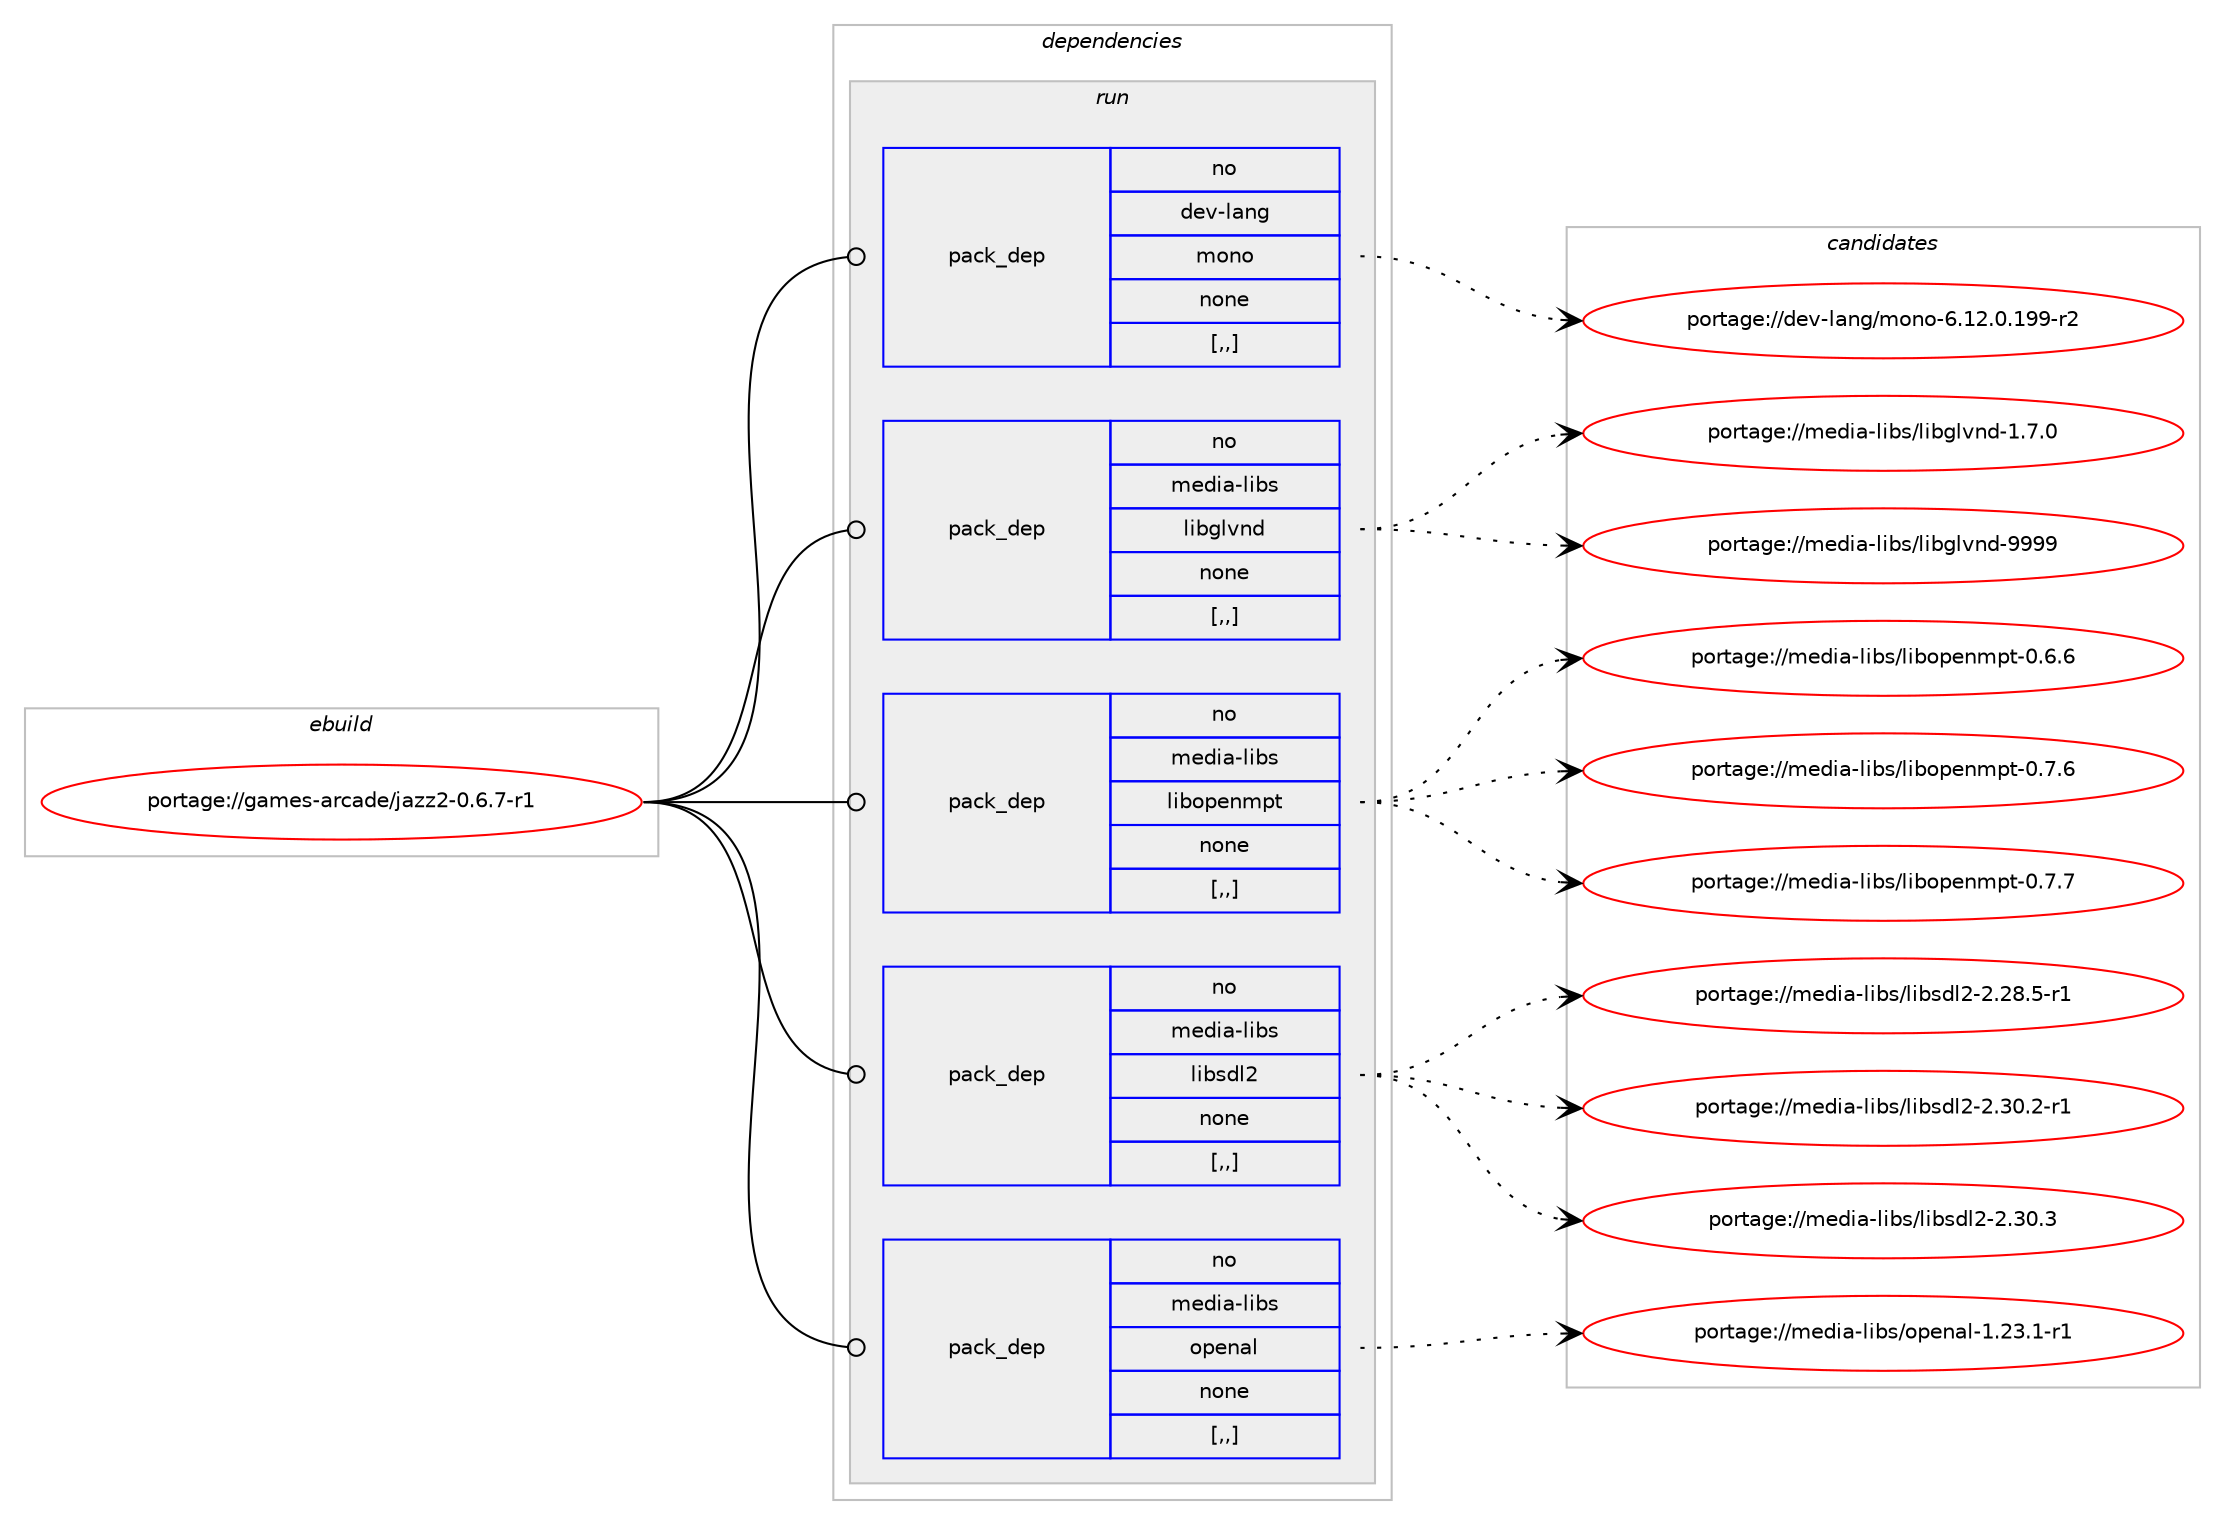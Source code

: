 digraph prolog {

# *************
# Graph options
# *************

newrank=true;
concentrate=true;
compound=true;
graph [rankdir=LR,fontname=Helvetica,fontsize=10,ranksep=1.5];#, ranksep=2.5, nodesep=0.2];
edge  [arrowhead=vee];
node  [fontname=Helvetica,fontsize=10];

# **********
# The ebuild
# **********

subgraph cluster_leftcol {
color=gray;
rank=same;
label=<<i>ebuild</i>>;
id [label="portage://games-arcade/jazz2-0.6.7-r1", color=red, width=4, href="../games-arcade/jazz2-0.6.7-r1.svg"];
}

# ****************
# The dependencies
# ****************

subgraph cluster_midcol {
color=gray;
label=<<i>dependencies</i>>;
subgraph cluster_compile {
fillcolor="#eeeeee";
style=filled;
label=<<i>compile</i>>;
}
subgraph cluster_compileandrun {
fillcolor="#eeeeee";
style=filled;
label=<<i>compile and run</i>>;
}
subgraph cluster_run {
fillcolor="#eeeeee";
style=filled;
label=<<i>run</i>>;
subgraph pack157534 {
dependency220470 [label=<<TABLE BORDER="0" CELLBORDER="1" CELLSPACING="0" CELLPADDING="4" WIDTH="220"><TR><TD ROWSPAN="6" CELLPADDING="30">pack_dep</TD></TR><TR><TD WIDTH="110">no</TD></TR><TR><TD>dev-lang</TD></TR><TR><TD>mono</TD></TR><TR><TD>none</TD></TR><TR><TD>[,,]</TD></TR></TABLE>>, shape=none, color=blue];
}
id:e -> dependency220470:w [weight=20,style="solid",arrowhead="odot"];
subgraph pack157535 {
dependency220471 [label=<<TABLE BORDER="0" CELLBORDER="1" CELLSPACING="0" CELLPADDING="4" WIDTH="220"><TR><TD ROWSPAN="6" CELLPADDING="30">pack_dep</TD></TR><TR><TD WIDTH="110">no</TD></TR><TR><TD>media-libs</TD></TR><TR><TD>libglvnd</TD></TR><TR><TD>none</TD></TR><TR><TD>[,,]</TD></TR></TABLE>>, shape=none, color=blue];
}
id:e -> dependency220471:w [weight=20,style="solid",arrowhead="odot"];
subgraph pack157536 {
dependency220472 [label=<<TABLE BORDER="0" CELLBORDER="1" CELLSPACING="0" CELLPADDING="4" WIDTH="220"><TR><TD ROWSPAN="6" CELLPADDING="30">pack_dep</TD></TR><TR><TD WIDTH="110">no</TD></TR><TR><TD>media-libs</TD></TR><TR><TD>libopenmpt</TD></TR><TR><TD>none</TD></TR><TR><TD>[,,]</TD></TR></TABLE>>, shape=none, color=blue];
}
id:e -> dependency220472:w [weight=20,style="solid",arrowhead="odot"];
subgraph pack157537 {
dependency220473 [label=<<TABLE BORDER="0" CELLBORDER="1" CELLSPACING="0" CELLPADDING="4" WIDTH="220"><TR><TD ROWSPAN="6" CELLPADDING="30">pack_dep</TD></TR><TR><TD WIDTH="110">no</TD></TR><TR><TD>media-libs</TD></TR><TR><TD>libsdl2</TD></TR><TR><TD>none</TD></TR><TR><TD>[,,]</TD></TR></TABLE>>, shape=none, color=blue];
}
id:e -> dependency220473:w [weight=20,style="solid",arrowhead="odot"];
subgraph pack157538 {
dependency220474 [label=<<TABLE BORDER="0" CELLBORDER="1" CELLSPACING="0" CELLPADDING="4" WIDTH="220"><TR><TD ROWSPAN="6" CELLPADDING="30">pack_dep</TD></TR><TR><TD WIDTH="110">no</TD></TR><TR><TD>media-libs</TD></TR><TR><TD>openal</TD></TR><TR><TD>none</TD></TR><TR><TD>[,,]</TD></TR></TABLE>>, shape=none, color=blue];
}
id:e -> dependency220474:w [weight=20,style="solid",arrowhead="odot"];
}
}

# **************
# The candidates
# **************

subgraph cluster_choices {
rank=same;
color=gray;
label=<<i>candidates</i>>;

subgraph choice157534 {
color=black;
nodesep=1;
choice10010111845108971101034710911111011145544649504648464957574511450 [label="portage://dev-lang/mono-6.12.0.199-r2", color=red, width=4,href="../dev-lang/mono-6.12.0.199-r2.svg"];
dependency220470:e -> choice10010111845108971101034710911111011145544649504648464957574511450:w [style=dotted,weight="100"];
}
subgraph choice157535 {
color=black;
nodesep=1;
choice1091011001059745108105981154710810598103108118110100454946554648 [label="portage://media-libs/libglvnd-1.7.0", color=red, width=4,href="../media-libs/libglvnd-1.7.0.svg"];
choice10910110010597451081059811547108105981031081181101004557575757 [label="portage://media-libs/libglvnd-9999", color=red, width=4,href="../media-libs/libglvnd-9999.svg"];
dependency220471:e -> choice1091011001059745108105981154710810598103108118110100454946554648:w [style=dotted,weight="100"];
dependency220471:e -> choice10910110010597451081059811547108105981031081181101004557575757:w [style=dotted,weight="100"];
}
subgraph choice157536 {
color=black;
nodesep=1;
choice1091011001059745108105981154710810598111112101110109112116454846544654 [label="portage://media-libs/libopenmpt-0.6.6", color=red, width=4,href="../media-libs/libopenmpt-0.6.6.svg"];
choice1091011001059745108105981154710810598111112101110109112116454846554654 [label="portage://media-libs/libopenmpt-0.7.6", color=red, width=4,href="../media-libs/libopenmpt-0.7.6.svg"];
choice1091011001059745108105981154710810598111112101110109112116454846554655 [label="portage://media-libs/libopenmpt-0.7.7", color=red, width=4,href="../media-libs/libopenmpt-0.7.7.svg"];
dependency220472:e -> choice1091011001059745108105981154710810598111112101110109112116454846544654:w [style=dotted,weight="100"];
dependency220472:e -> choice1091011001059745108105981154710810598111112101110109112116454846554654:w [style=dotted,weight="100"];
dependency220472:e -> choice1091011001059745108105981154710810598111112101110109112116454846554655:w [style=dotted,weight="100"];
}
subgraph choice157537 {
color=black;
nodesep=1;
choice109101100105974510810598115471081059811510010850455046505646534511449 [label="portage://media-libs/libsdl2-2.28.5-r1", color=red, width=4,href="../media-libs/libsdl2-2.28.5-r1.svg"];
choice109101100105974510810598115471081059811510010850455046514846504511449 [label="portage://media-libs/libsdl2-2.30.2-r1", color=red, width=4,href="../media-libs/libsdl2-2.30.2-r1.svg"];
choice10910110010597451081059811547108105981151001085045504651484651 [label="portage://media-libs/libsdl2-2.30.3", color=red, width=4,href="../media-libs/libsdl2-2.30.3.svg"];
dependency220473:e -> choice109101100105974510810598115471081059811510010850455046505646534511449:w [style=dotted,weight="100"];
dependency220473:e -> choice109101100105974510810598115471081059811510010850455046514846504511449:w [style=dotted,weight="100"];
dependency220473:e -> choice10910110010597451081059811547108105981151001085045504651484651:w [style=dotted,weight="100"];
}
subgraph choice157538 {
color=black;
nodesep=1;
choice1091011001059745108105981154711111210111097108454946505146494511449 [label="portage://media-libs/openal-1.23.1-r1", color=red, width=4,href="../media-libs/openal-1.23.1-r1.svg"];
dependency220474:e -> choice1091011001059745108105981154711111210111097108454946505146494511449:w [style=dotted,weight="100"];
}
}

}
